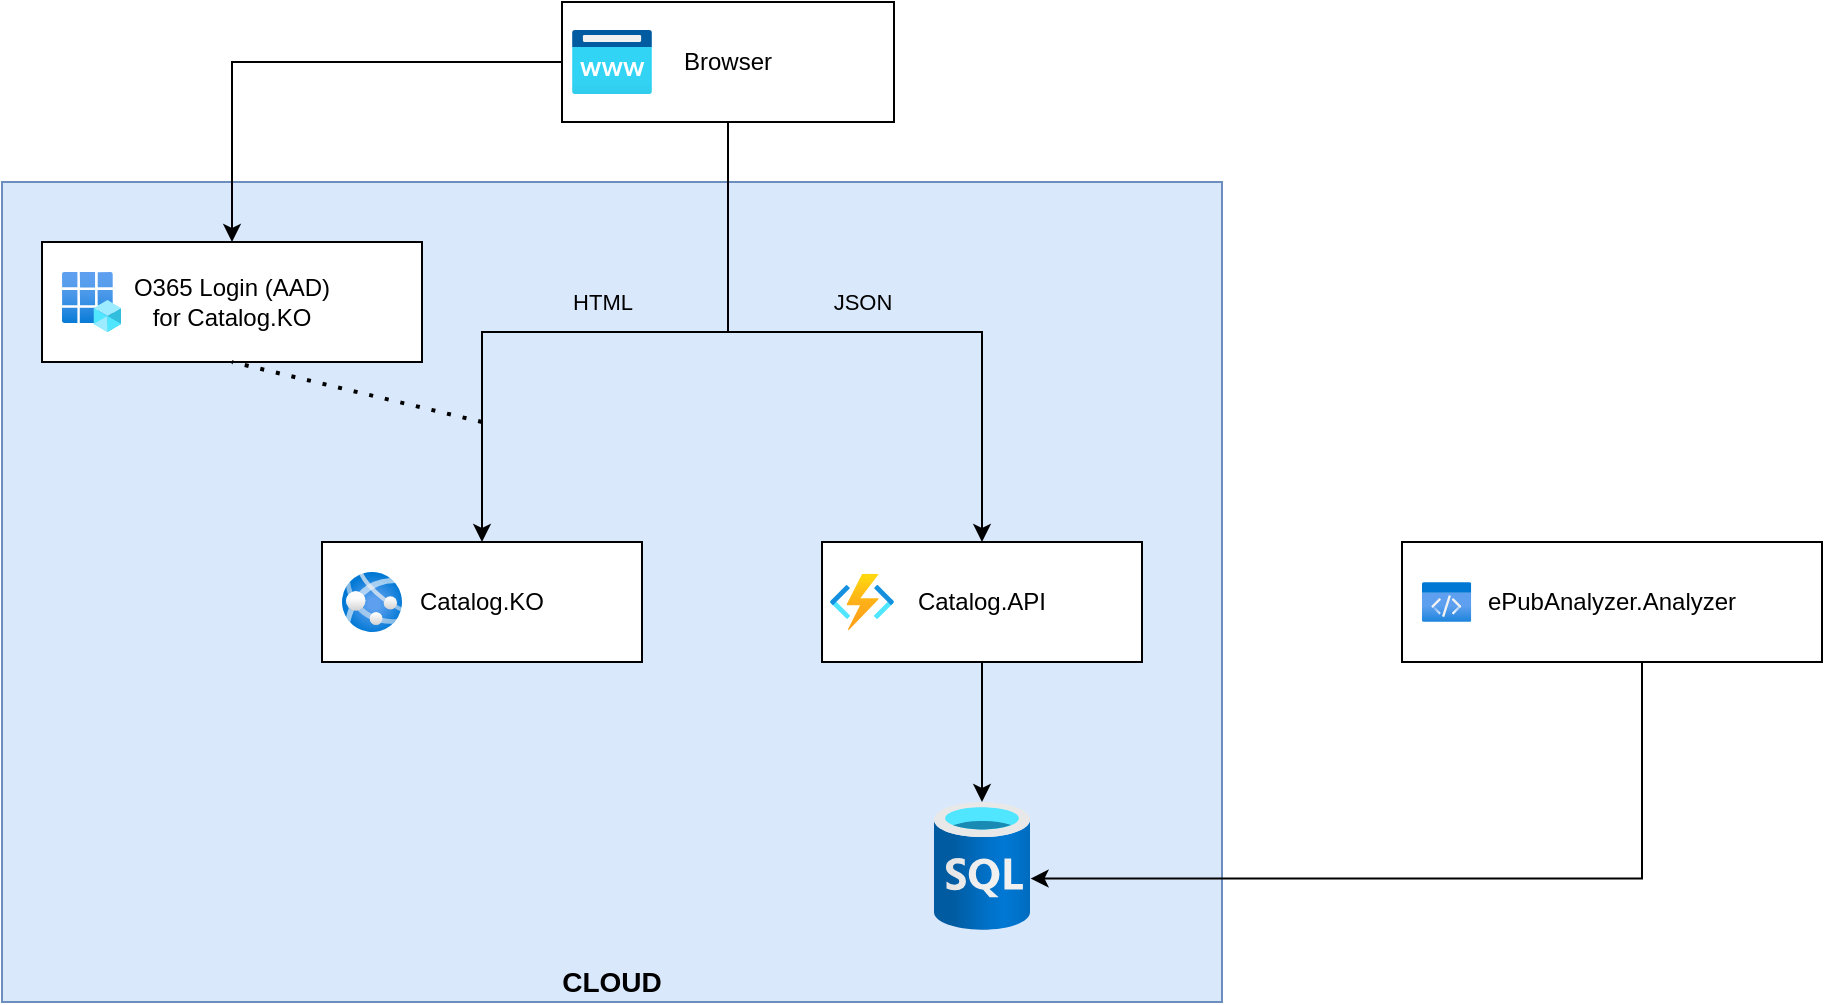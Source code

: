 <mxfile version="14.5.1" type="device" pages="2"><diagram id="Yo1yQ_vDwcHZxjj14Tep" name="Regular deployment"><mxGraphModel dx="1106" dy="766" grid="1" gridSize="10" guides="1" tooltips="1" connect="1" arrows="1" fold="1" page="1" pageScale="1" pageWidth="827" pageHeight="1169" math="0" shadow="0"><root><mxCell id="0"/><mxCell id="1" parent="0"/><mxCell id="z4YLTzYbrZHzkRhrkezg-22" value="" style="rounded=0;whiteSpace=wrap;html=1;fillColor=#dae8fc;strokeColor=#6c8ebf;labelBackgroundColor=#ffffff;" vertex="1" parent="1"><mxGeometry x="20" y="180" width="610" height="410" as="geometry"/></mxCell><mxCell id="z4YLTzYbrZHzkRhrkezg-17" value="O365 Login (AAD)&lt;br&gt;for Catalog.KO" style="rounded=0;whiteSpace=wrap;html=1;" vertex="1" parent="1"><mxGeometry x="40" y="210" width="190" height="60" as="geometry"/></mxCell><mxCell id="z4YLTzYbrZHzkRhrkezg-18" value="HTML" style="edgeStyle=orthogonalEdgeStyle;rounded=0;orthogonalLoop=1;jettySize=auto;html=1;labelBackgroundColor=none;" edge="1" parent="1" source="z4YLTzYbrZHzkRhrkezg-1" target="z4YLTzYbrZHzkRhrkezg-2"><mxGeometry x="0.01" y="-15" relative="1" as="geometry"><mxPoint as="offset"/></mxGeometry></mxCell><mxCell id="z4YLTzYbrZHzkRhrkezg-19" value="JSON" style="edgeStyle=orthogonalEdgeStyle;rounded=0;orthogonalLoop=1;jettySize=auto;html=1;labelBackgroundColor=none;" edge="1" parent="1" source="z4YLTzYbrZHzkRhrkezg-1" target="z4YLTzYbrZHzkRhrkezg-3"><mxGeometry x="0.022" y="15" relative="1" as="geometry"><mxPoint as="offset"/></mxGeometry></mxCell><mxCell id="z4YLTzYbrZHzkRhrkezg-20" style="edgeStyle=orthogonalEdgeStyle;rounded=0;orthogonalLoop=1;jettySize=auto;html=1;entryX=0.5;entryY=0;entryDx=0;entryDy=0;" edge="1" parent="1" source="z4YLTzYbrZHzkRhrkezg-1" target="z4YLTzYbrZHzkRhrkezg-17"><mxGeometry relative="1" as="geometry"><Array as="points"><mxPoint x="135" y="120"/></Array></mxGeometry></mxCell><mxCell id="z4YLTzYbrZHzkRhrkezg-1" value="Browser" style="rounded=0;whiteSpace=wrap;html=1;" vertex="1" parent="1"><mxGeometry x="300" y="90" width="166" height="60" as="geometry"/></mxCell><mxCell id="z4YLTzYbrZHzkRhrkezg-2" value="Catalog.KO" style="rounded=0;whiteSpace=wrap;html=1;" vertex="1" parent="1"><mxGeometry x="180" y="360" width="160" height="60" as="geometry"/></mxCell><mxCell id="z4YLTzYbrZHzkRhrkezg-12" style="edgeStyle=orthogonalEdgeStyle;rounded=0;orthogonalLoop=1;jettySize=auto;html=1;" edge="1" parent="1" source="z4YLTzYbrZHzkRhrkezg-3" target="z4YLTzYbrZHzkRhrkezg-7"><mxGeometry relative="1" as="geometry"/></mxCell><mxCell id="z4YLTzYbrZHzkRhrkezg-3" value="Catalog.API" style="rounded=0;whiteSpace=wrap;html=1;" vertex="1" parent="1"><mxGeometry x="430" y="360" width="160" height="60" as="geometry"/></mxCell><mxCell id="z4YLTzYbrZHzkRhrkezg-13" style="edgeStyle=orthogonalEdgeStyle;rounded=0;orthogonalLoop=1;jettySize=auto;html=1;entryX=1.006;entryY=0.598;entryDx=0;entryDy=0;entryPerimeter=0;" edge="1" parent="1" source="z4YLTzYbrZHzkRhrkezg-5" target="z4YLTzYbrZHzkRhrkezg-7"><mxGeometry relative="1" as="geometry"><Array as="points"><mxPoint x="840" y="528"/></Array></mxGeometry></mxCell><mxCell id="z4YLTzYbrZHzkRhrkezg-5" value="ePubAnalyzer.Analyzer" style="rounded=0;whiteSpace=wrap;html=1;" vertex="1" parent="1"><mxGeometry x="720" y="360" width="210" height="60" as="geometry"/></mxCell><mxCell id="z4YLTzYbrZHzkRhrkezg-7" value="" style="aspect=fixed;html=1;points=[];align=center;image;fontSize=12;image=img/lib/azure2/databases/SQL_Database.svg;" vertex="1" parent="1"><mxGeometry x="486" y="490" width="48" height="64" as="geometry"/></mxCell><mxCell id="z4YLTzYbrZHzkRhrkezg-9" value="" style="aspect=fixed;html=1;points=[];align=center;image;fontSize=12;image=img/lib/azure2/general/Code.svg;" vertex="1" parent="1"><mxGeometry x="730" y="380" width="24.62" height="20" as="geometry"/></mxCell><mxCell id="z4YLTzYbrZHzkRhrkezg-10" value="" style="aspect=fixed;html=1;points=[];align=center;image;fontSize=12;image=img/lib/azure2/compute/Function_Apps.svg;" vertex="1" parent="1"><mxGeometry x="434" y="375.88" width="32" height="28.24" as="geometry"/></mxCell><mxCell id="z4YLTzYbrZHzkRhrkezg-11" value="" style="aspect=fixed;html=1;points=[];align=center;image;fontSize=12;image=img/lib/azure2/app_services/App_Services.svg;" vertex="1" parent="1"><mxGeometry x="190" y="375" width="30" height="30" as="geometry"/></mxCell><mxCell id="z4YLTzYbrZHzkRhrkezg-15" value="" style="aspect=fixed;html=1;points=[];align=center;image;fontSize=12;image=img/lib/azure2/app_services/App_Service_Domains.svg;" vertex="1" parent="1"><mxGeometry x="305" y="104" width="40" height="32" as="geometry"/></mxCell><mxCell id="z4YLTzYbrZHzkRhrkezg-16" value="" style="aspect=fixed;html=1;points=[];align=center;image;fontSize=12;image=img/lib/azure2/identity/App_Registrations.svg;" vertex="1" parent="1"><mxGeometry x="50" y="225" width="29.53" height="30" as="geometry"/></mxCell><mxCell id="z4YLTzYbrZHzkRhrkezg-21" value="" style="endArrow=none;dashed=1;html=1;dashPattern=1 3;strokeWidth=2;entryX=0.5;entryY=1;entryDx=0;entryDy=0;" edge="1" parent="1" target="z4YLTzYbrZHzkRhrkezg-17"><mxGeometry width="50" height="50" relative="1" as="geometry"><mxPoint x="260" y="300" as="sourcePoint"/><mxPoint x="230" y="240" as="targetPoint"/></mxGeometry></mxCell><mxCell id="z4YLTzYbrZHzkRhrkezg-23" value="CLOUD" style="text;html=1;strokeColor=none;fillColor=none;align=center;verticalAlign=middle;whiteSpace=wrap;rounded=0;labelBackgroundColor=none;fontStyle=1;fontSize=14;" vertex="1" parent="1"><mxGeometry x="20" y="570" width="610" height="20" as="geometry"/></mxCell></root></mxGraphModel></diagram><diagram id="3YGqZd1UJPZ_vGkKMYLk" name="Docker deployment"><mxGraphModel dx="1106" dy="766" grid="1" gridSize="10" guides="1" tooltips="1" connect="1" arrows="1" fold="1" page="1" pageScale="1" pageWidth="827" pageHeight="1169" math="0" shadow="0"><root><mxCell id="ZKkCWYm3kby6CSMc1FX5-0"/><mxCell id="ZKkCWYm3kby6CSMc1FX5-1" parent="ZKkCWYm3kby6CSMc1FX5-0"/><mxCell id="ZKkCWYm3kby6CSMc1FX5-9" style="edgeStyle=orthogonalEdgeStyle;rounded=0;orthogonalLoop=1;jettySize=auto;html=1;labelBackgroundColor=none;fontSize=14;" edge="1" parent="ZKkCWYm3kby6CSMc1FX5-1" source="ZKkCWYm3kby6CSMc1FX5-2" target="ZKkCWYm3kby6CSMc1FX5-3"><mxGeometry relative="1" as="geometry"/></mxCell><mxCell id="ZKkCWYm3kby6CSMc1FX5-10" value="" style="edgeStyle=orthogonalEdgeStyle;rounded=0;orthogonalLoop=1;jettySize=auto;html=1;labelBackgroundColor=none;fontSize=14;" edge="1" parent="ZKkCWYm3kby6CSMc1FX5-1" source="ZKkCWYm3kby6CSMc1FX5-2" target="ZKkCWYm3kby6CSMc1FX5-4"><mxGeometry relative="1" as="geometry"/></mxCell><mxCell id="ZKkCWYm3kby6CSMc1FX5-2" value="NGINX" style="rounded=0;whiteSpace=wrap;html=1;labelBackgroundColor=none;fontSize=14;" vertex="1" parent="ZKkCWYm3kby6CSMc1FX5-1"><mxGeometry x="310" y="170" width="120" height="60" as="geometry"/></mxCell><mxCell id="ZKkCWYm3kby6CSMc1FX5-3" value="Docker&lt;br&gt;Catalog.API" style="rounded=0;whiteSpace=wrap;html=1;labelBackgroundColor=none;fontSize=14;" vertex="1" parent="ZKkCWYm3kby6CSMc1FX5-1"><mxGeometry x="190" y="390" width="120" height="60" as="geometry"/></mxCell><mxCell id="ZKkCWYm3kby6CSMc1FX5-6" style="edgeStyle=orthogonalEdgeStyle;rounded=0;orthogonalLoop=1;jettySize=auto;html=1;entryX=0;entryY=0;entryDx=0;entryDy=52.5;entryPerimeter=0;labelBackgroundColor=none;fontSize=14;" edge="1" parent="ZKkCWYm3kby6CSMc1FX5-1" source="ZKkCWYm3kby6CSMc1FX5-4" target="ZKkCWYm3kby6CSMc1FX5-5"><mxGeometry relative="1" as="geometry"/></mxCell><mxCell id="ZKkCWYm3kby6CSMc1FX5-4" value="Docker&lt;br&gt;Catalog.KO" style="rounded=0;whiteSpace=wrap;html=1;labelBackgroundColor=none;fontSize=14;" vertex="1" parent="ZKkCWYm3kby6CSMc1FX5-1"><mxGeometry x="414" y="390" width="120" height="60" as="geometry"/></mxCell><mxCell id="ZKkCWYm3kby6CSMc1FX5-5" value="SQL Persistence" style="shape=cylinder3;whiteSpace=wrap;html=1;boundedLbl=1;backgroundOutline=1;size=15;labelBackgroundColor=none;fontSize=14;" vertex="1" parent="ZKkCWYm3kby6CSMc1FX5-1"><mxGeometry x="630" y="450" width="90" height="80" as="geometry"/></mxCell><mxCell id="ZKkCWYm3kby6CSMc1FX5-7" value="" style="shape=flexArrow;endArrow=classic;html=1;labelBackgroundColor=none;fontSize=14;entryX=0.5;entryY=0;entryDx=0;entryDy=0;" edge="1" parent="ZKkCWYm3kby6CSMc1FX5-1" target="ZKkCWYm3kby6CSMc1FX5-2"><mxGeometry width="50" height="50" relative="1" as="geometry"><mxPoint x="370" y="70" as="sourcePoint"/><mxPoint x="420" y="20" as="targetPoint"/></mxGeometry></mxCell></root></mxGraphModel></diagram></mxfile>